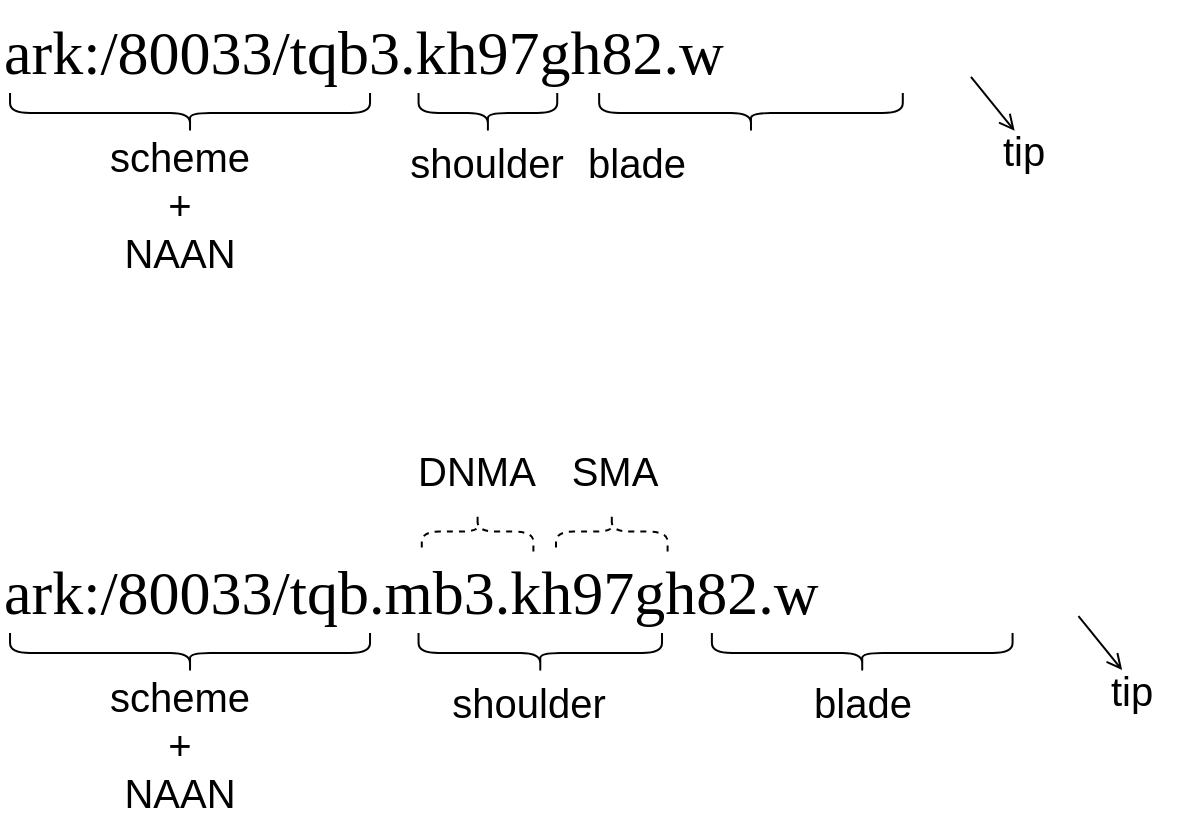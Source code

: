 <mxfile>
    <diagram id="7ky9GP2cZs7-YOb9bi1F" name="dark_identifiers">
        <mxGraphModel dx="1678" dy="663" grid="1" gridSize="10" guides="1" tooltips="1" connect="1" arrows="1" fold="1" page="1" pageScale="1" pageWidth="1169" pageHeight="827" math="0" shadow="0">
            <root>
                <mxCell id="DdAsW1ZmRwcO2jokzhvk-0"/>
                <mxCell id="DdAsW1ZmRwcO2jokzhvk-1" parent="DdAsW1ZmRwcO2jokzhvk-0"/>
                <mxCell id="hF1lUjwhMYNZi4ZQJJ75-0" value="" style="shape=curlyBracket;whiteSpace=wrap;html=1;rounded=1;fontFamily=Courier New;fontSize=26;rotation=90;dashed=1;" vertex="1" parent="DdAsW1ZmRwcO2jokzhvk-1">
                    <mxGeometry x="458.8" y="552.9" width="20" height="55.8" as="geometry"/>
                </mxCell>
                <mxCell id="hF1lUjwhMYNZi4ZQJJ75-21" value="ark:/80033/tqb.mb3.kh97gh82.w" style="text;whiteSpace=wrap;html=1;fontFamily=Lucida Console;fontSize=31;fontStyle=0" vertex="1" parent="DdAsW1ZmRwcO2jokzhvk-1">
                    <mxGeometry x="230" y="585.8" width="440" height="30" as="geometry"/>
                </mxCell>
                <mxCell id="hF1lUjwhMYNZi4ZQJJ75-22" value="" style="shape=curlyBracket;whiteSpace=wrap;html=1;rounded=1;fontFamily=Courier New;fontSize=26;rotation=-90;" vertex="1" parent="DdAsW1ZmRwcO2jokzhvk-1">
                    <mxGeometry x="315.02" y="551.52" width="20" height="180" as="geometry"/>
                </mxCell>
                <mxCell id="hF1lUjwhMYNZi4ZQJJ75-23" value="scheme&lt;br&gt;+&lt;br&gt;NAAN" style="text;html=1;strokeColor=none;fillColor=none;align=center;verticalAlign=middle;whiteSpace=wrap;rounded=0;fontFamily=Helvetica;fontSize=20;horizontal=1;" vertex="1" parent="DdAsW1ZmRwcO2jokzhvk-1">
                    <mxGeometry x="230" y="648.93" width="180" height="76.87" as="geometry"/>
                </mxCell>
                <mxCell id="hF1lUjwhMYNZi4ZQJJ75-24" value="shoulder" style="text;html=1;strokeColor=none;fillColor=none;align=center;verticalAlign=middle;whiteSpace=wrap;rounded=0;fontFamily=Helvetica;fontSize=20;" vertex="1" parent="DdAsW1ZmRwcO2jokzhvk-1">
                    <mxGeometry x="445" y="655.8" width="98.75" height="20" as="geometry"/>
                </mxCell>
                <mxCell id="hF1lUjwhMYNZi4ZQJJ75-25" value="" style="shape=curlyBracket;whiteSpace=wrap;html=1;rounded=1;fontFamily=Courier New;fontSize=26;rotation=-90;" vertex="1" parent="DdAsW1ZmRwcO2jokzhvk-1">
                    <mxGeometry x="490.14" y="580.66" width="20" height="121.73" as="geometry"/>
                </mxCell>
                <mxCell id="hF1lUjwhMYNZi4ZQJJ75-26" value="" style="shape=curlyBracket;whiteSpace=wrap;html=1;rounded=1;fontFamily=Courier New;fontSize=26;rotation=-90;" vertex="1" parent="DdAsW1ZmRwcO2jokzhvk-1">
                    <mxGeometry x="651.11" y="566.36" width="20" height="150.34" as="geometry"/>
                </mxCell>
                <mxCell id="hF1lUjwhMYNZi4ZQJJ75-27" value="blade" style="text;html=1;strokeColor=none;fillColor=none;align=center;verticalAlign=middle;whiteSpace=wrap;rounded=0;fontFamily=Helvetica;fontSize=20;" vertex="1" parent="DdAsW1ZmRwcO2jokzhvk-1">
                    <mxGeometry x="611.74" y="655.8" width="98.75" height="20" as="geometry"/>
                </mxCell>
                <mxCell id="hF1lUjwhMYNZi4ZQJJ75-28" value="" style="endArrow=open;html=1;fontFamily=Helvetica;fontSize=20;exitX=0.814;exitY=1.101;exitDx=0;exitDy=0;exitPerimeter=0;endFill=0;" edge="1" parent="DdAsW1ZmRwcO2jokzhvk-1">
                    <mxGeometry width="50" height="50" relative="1" as="geometry">
                        <mxPoint x="769.24" y="623.03" as="sourcePoint"/>
                        <mxPoint x="791.08" y="650.0" as="targetPoint"/>
                    </mxGeometry>
                </mxCell>
                <mxCell id="hF1lUjwhMYNZi4ZQJJ75-29" value="tip" style="text;html=1;strokeColor=none;fillColor=none;align=center;verticalAlign=middle;whiteSpace=wrap;rounded=0;fontFamily=Helvetica;fontSize=20;" vertex="1" parent="DdAsW1ZmRwcO2jokzhvk-1">
                    <mxGeometry x="769.24" y="650" width="53.76" height="20" as="geometry"/>
                </mxCell>
                <mxCell id="hF1lUjwhMYNZi4ZQJJ75-30" value="" style="shape=curlyBracket;whiteSpace=wrap;html=1;rounded=1;fontFamily=Courier New;fontSize=26;rotation=90;dashed=1;" vertex="1" parent="DdAsW1ZmRwcO2jokzhvk-1">
                    <mxGeometry x="525.9" y="552.9" width="20" height="55.8" as="geometry"/>
                </mxCell>
                <mxCell id="hF1lUjwhMYNZi4ZQJJ75-31" value="DNMA" style="text;html=1;strokeColor=none;fillColor=none;align=center;verticalAlign=middle;whiteSpace=wrap;rounded=0;fontFamily=Helvetica;fontSize=20;" vertex="1" parent="DdAsW1ZmRwcO2jokzhvk-1">
                    <mxGeometry x="434.12" y="540" width="69.37" height="20" as="geometry"/>
                </mxCell>
                <mxCell id="hF1lUjwhMYNZi4ZQJJ75-32" value="SMA" style="text;html=1;strokeColor=none;fillColor=none;align=center;verticalAlign=middle;whiteSpace=wrap;rounded=0;fontFamily=Helvetica;fontSize=20;" vertex="1" parent="DdAsW1ZmRwcO2jokzhvk-1">
                    <mxGeometry x="503.49" y="540" width="69.37" height="20" as="geometry"/>
                </mxCell>
                <mxCell id="hF1lUjwhMYNZi4ZQJJ75-35" value="ark:/80033/tqb3.kh97gh82.w" style="text;whiteSpace=wrap;html=1;fontFamily=Lucida Console;fontSize=31;fontStyle=0" vertex="1" parent="DdAsW1ZmRwcO2jokzhvk-1">
                    <mxGeometry x="230" y="315.8" width="540" height="30" as="geometry"/>
                </mxCell>
                <mxCell id="hF1lUjwhMYNZi4ZQJJ75-36" value="" style="shape=curlyBracket;whiteSpace=wrap;html=1;rounded=1;fontFamily=Courier New;fontSize=26;rotation=-90;" vertex="1" parent="DdAsW1ZmRwcO2jokzhvk-1">
                    <mxGeometry x="315.02" y="281.52" width="20" height="180" as="geometry"/>
                </mxCell>
                <mxCell id="hF1lUjwhMYNZi4ZQJJ75-37" value="scheme&lt;br&gt;+&lt;br&gt;NAAN" style="text;html=1;strokeColor=none;fillColor=none;align=center;verticalAlign=middle;whiteSpace=wrap;rounded=0;fontFamily=Helvetica;fontSize=20;horizontal=1;" vertex="1" parent="DdAsW1ZmRwcO2jokzhvk-1">
                    <mxGeometry x="230" y="378.93" width="180" height="76.87" as="geometry"/>
                </mxCell>
                <mxCell id="hF1lUjwhMYNZi4ZQJJ75-38" value="shoulder" style="text;html=1;strokeColor=none;fillColor=none;align=center;verticalAlign=middle;whiteSpace=wrap;rounded=0;fontFamily=Helvetica;fontSize=20;" vertex="1" parent="DdAsW1ZmRwcO2jokzhvk-1">
                    <mxGeometry x="424" y="385.8" width="98.75" height="20" as="geometry"/>
                </mxCell>
                <mxCell id="hF1lUjwhMYNZi4ZQJJ75-39" value="" style="shape=curlyBracket;whiteSpace=wrap;html=1;rounded=1;fontFamily=Courier New;fontSize=26;rotation=-90;" vertex="1" parent="DdAsW1ZmRwcO2jokzhvk-1">
                    <mxGeometry x="463.95" y="336.85" width="20" height="69.34" as="geometry"/>
                </mxCell>
                <mxCell id="hF1lUjwhMYNZi4ZQJJ75-40" value="" style="shape=curlyBracket;whiteSpace=wrap;html=1;rounded=1;fontFamily=Courier New;fontSize=26;rotation=-90;" vertex="1" parent="DdAsW1ZmRwcO2jokzhvk-1">
                    <mxGeometry x="595.49" y="295.62" width="20" height="151.82" as="geometry"/>
                </mxCell>
                <mxCell id="hF1lUjwhMYNZi4ZQJJ75-41" value="blade" style="text;html=1;strokeColor=none;fillColor=none;align=center;verticalAlign=middle;whiteSpace=wrap;rounded=0;fontFamily=Helvetica;fontSize=20;" vertex="1" parent="DdAsW1ZmRwcO2jokzhvk-1">
                    <mxGeometry x="498.6" y="386.19" width="98.75" height="20" as="geometry"/>
                </mxCell>
                <mxCell id="hF1lUjwhMYNZi4ZQJJ75-42" value="" style="endArrow=open;html=1;fontFamily=Helvetica;fontSize=20;exitX=0.814;exitY=1.101;exitDx=0;exitDy=0;exitPerimeter=0;endFill=0;" edge="1" parent="DdAsW1ZmRwcO2jokzhvk-1">
                    <mxGeometry width="50" height="50" relative="1" as="geometry">
                        <mxPoint x="715.48" y="353.42" as="sourcePoint"/>
                        <mxPoint x="737.32" y="380.39" as="targetPoint"/>
                    </mxGeometry>
                </mxCell>
                <mxCell id="hF1lUjwhMYNZi4ZQJJ75-43" value="tip" style="text;html=1;strokeColor=none;fillColor=none;align=center;verticalAlign=middle;whiteSpace=wrap;rounded=0;fontFamily=Helvetica;fontSize=20;" vertex="1" parent="DdAsW1ZmRwcO2jokzhvk-1">
                    <mxGeometry x="715.48" y="380.39" width="53.76" height="20" as="geometry"/>
                </mxCell>
            </root>
        </mxGraphModel>
    </diagram>
    <diagram id="razJiJIj2G0eJSHXNNB9" name="DSPACE">
        <mxGraphModel dx="990" dy="811" grid="1" gridSize="10" guides="1" tooltips="1" connect="1" arrows="1" fold="1" page="1" pageScale="1" pageWidth="1169" pageHeight="827" math="0" shadow="0">
            <root>
                <mxCell id="WtoclSXjWPUA6Rg8GJb0-0"/>
                <mxCell id="WtoclSXjWPUA6Rg8GJb0-1" parent="WtoclSXjWPUA6Rg8GJb0-0"/>
                <mxCell id="Zb8dzWDI_h5oKIaYVIgX-0" value="DARK" style="rounded=0;whiteSpace=wrap;html=1;" parent="WtoclSXjWPUA6Rg8GJb0-1" vertex="1">
                    <mxGeometry x="466" y="130" width="120" height="60" as="geometry"/>
                </mxCell>
                <mxCell id="Zb8dzWDI_h5oKIaYVIgX-1" value="" style="endArrow=none;html=1;entryX=0.5;entryY=1;entryDx=0;entryDy=0;startArrow=none;" parent="WtoclSXjWPUA6Rg8GJb0-1" source="Zb8dzWDI_h5oKIaYVIgX-6" target="Zb8dzWDI_h5oKIaYVIgX-0" edge="1">
                    <mxGeometry width="50" height="50" relative="1" as="geometry">
                        <mxPoint x="526" y="560" as="sourcePoint"/>
                        <mxPoint x="686" y="460" as="targetPoint"/>
                    </mxGeometry>
                </mxCell>
                <mxCell id="Zb8dzWDI_h5oKIaYVIgX-2" value="" style="ellipse;whiteSpace=wrap;html=1;aspect=fixed;" parent="WtoclSXjWPUA6Rg8GJb0-1" vertex="1">
                    <mxGeometry x="11" y="200" width="80" height="80" as="geometry"/>
                </mxCell>
                <mxCell id="Zb8dzWDI_h5oKIaYVIgX-3" value="final.html" style="rounded=0;whiteSpace=wrap;html=1;" parent="WtoclSXjWPUA6Rg8GJb0-1" vertex="1">
                    <mxGeometry x="206" y="130" width="120" height="60" as="geometry"/>
                </mxCell>
                <mxCell id="Zb8dzWDI_h5oKIaYVIgX-4" value="" style="endArrow=none;html=1;entryX=0.5;entryY=1;entryDx=0;entryDy=0;startArrow=none;exitX=0.5;exitY=0;exitDx=0;exitDy=0;" parent="WtoclSXjWPUA6Rg8GJb0-1" source="Zb8dzWDI_h5oKIaYVIgX-17" target="Zb8dzWDI_h5oKIaYVIgX-3" edge="1">
                    <mxGeometry width="50" height="50" relative="1" as="geometry">
                        <mxPoint x="266" y="320" as="sourcePoint"/>
                        <mxPoint x="426" y="460" as="targetPoint"/>
                    </mxGeometry>
                </mxCell>
                <mxCell id="Zb8dzWDI_h5oKIaYVIgX-5" value="&amp;nbsp;1. assing_uuid(owner)" style="endArrow=classic;html=1;exitX=1;exitY=0.5;exitDx=0;exitDy=0;entryX=0;entryY=0;entryDx=0;entryDy=0;" parent="WtoclSXjWPUA6Rg8GJb0-1" source="Zb8dzWDI_h5oKIaYVIgX-2" target="Zb8dzWDI_h5oKIaYVIgX-6" edge="1">
                    <mxGeometry width="50" height="50" relative="1" as="geometry">
                        <mxPoint x="36" y="240" as="sourcePoint"/>
                        <mxPoint x="266" y="240" as="targetPoint"/>
                    </mxGeometry>
                </mxCell>
                <mxCell id="Zb8dzWDI_h5oKIaYVIgX-6" value="" style="rounded=0;whiteSpace=wrap;html=1;" parent="WtoclSXjWPUA6Rg8GJb0-1" vertex="1">
                    <mxGeometry x="516" y="240" width="20" height="80" as="geometry"/>
                </mxCell>
                <mxCell id="Zb8dzWDI_h5oKIaYVIgX-7" value="" style="endArrow=none;html=1;entryX=0.5;entryY=1;entryDx=0;entryDy=0;startArrow=none;" parent="WtoclSXjWPUA6Rg8GJb0-1" source="Zb8dzWDI_h5oKIaYVIgX-28" target="Zb8dzWDI_h5oKIaYVIgX-6" edge="1">
                    <mxGeometry width="50" height="50" relative="1" as="geometry">
                        <mxPoint x="526" y="574" as="sourcePoint"/>
                        <mxPoint x="526" y="190" as="targetPoint"/>
                    </mxGeometry>
                </mxCell>
                <mxCell id="Zb8dzWDI_h5oKIaYVIgX-8" value="" style="curved=1;endArrow=classic;html=1;exitX=1;exitY=0;exitDx=0;exitDy=0;entryX=1;entryY=1;entryDx=0;entryDy=0;" parent="WtoclSXjWPUA6Rg8GJb0-1" source="Zb8dzWDI_h5oKIaYVIgX-6" target="Zb8dzWDI_h5oKIaYVIgX-6" edge="1">
                    <mxGeometry width="50" height="50" relative="1" as="geometry">
                        <mxPoint x="576" y="330" as="sourcePoint"/>
                        <mxPoint x="666" y="310" as="targetPoint"/>
                        <Array as="points">
                            <mxPoint x="580" y="270"/>
                            <mxPoint x="586" y="310"/>
                        </Array>
                    </mxGeometry>
                </mxCell>
                <mxCell id="Zb8dzWDI_h5oKIaYVIgX-10" value="3. uuid" style="endArrow=classic;html=1;" parent="WtoclSXjWPUA6Rg8GJb0-1" edge="1">
                    <mxGeometry width="50" height="50" relative="1" as="geometry">
                        <mxPoint x="516" y="320" as="sourcePoint"/>
                        <mxPoint x="270" y="320" as="targetPoint"/>
                    </mxGeometry>
                </mxCell>
                <mxCell id="Zb8dzWDI_h5oKIaYVIgX-13" value="" style="endArrow=none;html=1;entryX=0.5;entryY=1;entryDx=0;entryDy=0;" parent="WtoclSXjWPUA6Rg8GJb0-1" edge="1">
                    <mxGeometry width="50" height="50" relative="1" as="geometry">
                        <mxPoint x="266" y="574" as="sourcePoint"/>
                        <mxPoint x="266" y="370" as="targetPoint"/>
                    </mxGeometry>
                </mxCell>
                <mxCell id="Zb8dzWDI_h5oKIaYVIgX-14" value="2. genUUID()" style="text;html=1;strokeColor=none;fillColor=none;align=center;verticalAlign=middle;whiteSpace=wrap;rounded=0;" parent="WtoclSXjWPUA6Rg8GJb0-1" vertex="1">
                    <mxGeometry x="576" y="280" width="90" height="30" as="geometry"/>
                </mxCell>
                <mxCell id="Zb8dzWDI_h5oKIaYVIgX-16" value="" style="curved=1;endArrow=classic;html=1;exitX=0;exitY=0;exitDx=0;exitDy=0;entryX=0;entryY=1;entryDx=0;entryDy=0;" parent="WtoclSXjWPUA6Rg8GJb0-1" source="Zb8dzWDI_h5oKIaYVIgX-17" target="Zb8dzWDI_h5oKIaYVIgX-17" edge="1">
                    <mxGeometry width="50" height="50" relative="1" as="geometry">
                        <mxPoint x="316" y="492" as="sourcePoint"/>
                        <mxPoint x="406" y="472" as="targetPoint"/>
                        <Array as="points">
                            <mxPoint x="216" y="390"/>
                        </Array>
                    </mxGeometry>
                </mxCell>
                <mxCell id="Zb8dzWDI_h5oKIaYVIgX-17" value="" style="rounded=0;whiteSpace=wrap;html=1;" parent="WtoclSXjWPUA6Rg8GJb0-1" vertex="1">
                    <mxGeometry x="256" y="370" width="20" height="50" as="geometry"/>
                </mxCell>
                <mxCell id="Zb8dzWDI_h5oKIaYVIgX-18" value="4. deposit" style="text;html=1;strokeColor=none;fillColor=none;align=center;verticalAlign=middle;whiteSpace=wrap;rounded=0;" parent="WtoclSXjWPUA6Rg8GJb0-1" vertex="1">
                    <mxGeometry x="116" y="380" width="120" height="30" as="geometry"/>
                </mxCell>
                <mxCell id="Zb8dzWDI_h5oKIaYVIgX-19" value="DSPACE" style="rounded=0;whiteSpace=wrap;html=1;" parent="WtoclSXjWPUA6Rg8GJb0-1" vertex="1">
                    <mxGeometry x="680" y="130" width="120" height="60" as="geometry"/>
                </mxCell>
                <mxCell id="Zb8dzWDI_h5oKIaYVIgX-20" value="" style="endArrow=none;html=1;entryX=0.5;entryY=1;entryDx=0;entryDy=0;startArrow=none;" parent="WtoclSXjWPUA6Rg8GJb0-1" target="Zb8dzWDI_h5oKIaYVIgX-19" edge="1">
                    <mxGeometry width="50" height="50" relative="1" as="geometry">
                        <mxPoint x="740" y="574" as="sourcePoint"/>
                        <mxPoint x="900" y="460" as="targetPoint"/>
                    </mxGeometry>
                </mxCell>
                <mxCell id="Zb8dzWDI_h5oKIaYVIgX-22" value="" style="rounded=0;whiteSpace=wrap;html=1;" parent="WtoclSXjWPUA6Rg8GJb0-1" vertex="1">
                    <mxGeometry x="730" y="414" width="20" height="50" as="geometry"/>
                </mxCell>
                <mxCell id="Zb8dzWDI_h5oKIaYVIgX-24" value="" style="endArrow=classic;html=1;" parent="WtoclSXjWPUA6Rg8GJb0-1" edge="1">
                    <mxGeometry width="50" height="50" relative="1" as="geometry">
                        <mxPoint x="276" y="420" as="sourcePoint"/>
                        <mxPoint x="730" y="420" as="targetPoint"/>
                    </mxGeometry>
                </mxCell>
                <mxCell id="Zb8dzWDI_h5oKIaYVIgX-31" value="&amp;nbsp;5.b. save_dspace&amp;nbsp;" style="edgeLabel;html=1;align=center;verticalAlign=middle;resizable=0;points=[];" parent="Zb8dzWDI_h5oKIaYVIgX-24" vertex="1" connectable="0">
                    <mxGeometry x="-0.308" y="2" relative="1" as="geometry">
                        <mxPoint as="offset"/>
                    </mxGeometry>
                </mxCell>
                <mxCell id="Zb8dzWDI_h5oKIaYVIgX-25" value="&lt;h1&gt;DSPACE SUBMISSION&lt;/h1&gt;&lt;p&gt;DARK UUID&lt;/p&gt;" style="text;html=1;strokeColor=none;fillColor=none;spacing=5;spacingTop=-20;whiteSpace=wrap;overflow=hidden;rounded=0;" parent="WtoclSXjWPUA6Rg8GJb0-1" vertex="1">
                    <mxGeometry x="11" y="10" width="319" height="120" as="geometry"/>
                </mxCell>
                <mxCell id="Zb8dzWDI_h5oKIaYVIgX-27" value="" style="endArrow=classic;html=1;dashed=1;entryX=0;entryY=0;entryDx=0;entryDy=0;" parent="WtoclSXjWPUA6Rg8GJb0-1" target="Zb8dzWDI_h5oKIaYVIgX-28" edge="1">
                    <mxGeometry width="50" height="50" relative="1" as="geometry">
                        <mxPoint x="270" y="370" as="sourcePoint"/>
                        <mxPoint x="520" y="370" as="targetPoint"/>
                    </mxGeometry>
                </mxCell>
                <mxCell id="Zb8dzWDI_h5oKIaYVIgX-30" value="5.a. save_ark&amp;nbsp;" style="edgeLabel;html=1;align=center;verticalAlign=middle;resizable=0;points=[];" parent="Zb8dzWDI_h5oKIaYVIgX-27" vertex="1" connectable="0">
                    <mxGeometry x="0.192" relative="1" as="geometry">
                        <mxPoint as="offset"/>
                    </mxGeometry>
                </mxCell>
                <mxCell id="Zb8dzWDI_h5oKIaYVIgX-28" value="" style="rounded=0;whiteSpace=wrap;html=1;" parent="WtoclSXjWPUA6Rg8GJb0-1" vertex="1">
                    <mxGeometry x="516" y="370" width="20" height="50" as="geometry"/>
                </mxCell>
                <mxCell id="Zb8dzWDI_h5oKIaYVIgX-29" value="" style="endArrow=none;html=1;entryX=0.5;entryY=1;entryDx=0;entryDy=0;" parent="WtoclSXjWPUA6Rg8GJb0-1" target="Zb8dzWDI_h5oKIaYVIgX-28" edge="1">
                    <mxGeometry width="50" height="50" relative="1" as="geometry">
                        <mxPoint x="526" y="574" as="sourcePoint"/>
                        <mxPoint x="526" y="320" as="targetPoint"/>
                    </mxGeometry>
                </mxCell>
            </root>
        </mxGraphModel>
    </diagram>
    <diagram id="KN--EBVALND0iNAlHx72" name="ConfigureWallet">
        <mxGraphModel dx="1952" dy="436" grid="1" gridSize="10" guides="1" tooltips="1" connect="1" arrows="1" fold="1" page="1" pageScale="1" pageWidth="827" pageHeight="1169" math="0" shadow="0">
            <root>
                <mxCell id="0"/>
                <mxCell id="1" parent="0"/>
                <mxCell id="4" value="" style="html=1;verticalLabelPosition=bottom;align=center;labelBackgroundColor=#ffffff;verticalAlign=top;strokeWidth=2;strokeColor=#0080F0;shadow=0;dashed=0;shape=mxgraph.ios7.icons.wallet;" parent="1" vertex="1">
                    <mxGeometry x="430" y="175" width="70" height="50" as="geometry"/>
                </mxCell>
                <mxCell id="6" value="" style="rounded=1;whiteSpace=wrap;html=1;strokeWidth=2;fillWeight=4;hachureGap=8;hachureAngle=45;fillColor=#1ba1e2;sketch=1;labelBackgroundColor=none;labelBorderColor=none;fontColor=none;" parent="1" vertex="1">
                    <mxGeometry x="220" y="10" width="10" height="490" as="geometry"/>
                </mxCell>
                <mxCell id="7" value="&lt;h1 style=&quot;font-size: 48px&quot;&gt;&lt;font style=&quot;font-size: 48px&quot;&gt;On chain&lt;/font&gt;&lt;/h1&gt;&lt;p style=&quot;font-size: 31px&quot;&gt;&lt;font style=&quot;font-size: 31px&quot;&gt;D&lt;span style=&quot;color: rgb(212 , 212 , 212) ; font-family: &amp;#34;consolas&amp;#34; , &amp;#34;courier new&amp;#34; , monospace&quot;&gt;π o&lt;/span&gt;n chain operation&lt;/font&gt;&lt;/p&gt;" style="text;html=1;strokeColor=none;fillColor=none;spacing=5;spacingTop=-20;whiteSpace=wrap;overflow=hidden;rounded=0;labelBackgroundColor=none;labelBorderColor=none;fontColor=default;" parent="1" vertex="1">
                    <mxGeometry x="410" y="10" width="360" height="150" as="geometry"/>
                </mxCell>
                <mxCell id="8" value="" style="shape=actor;whiteSpace=wrap;html=1;" parent="1" vertex="1">
                    <mxGeometry x="20" y="140" width="90" height="105" as="geometry"/>
                </mxCell>
                <mxCell id="9" value="" style="shape=flexArrow;endArrow=classic;html=1;" parent="1" edge="1">
                    <mxGeometry width="50" height="50" relative="1" as="geometry">
                        <mxPoint x="140" y="220" as="sourcePoint"/>
                        <mxPoint x="410" y="220" as="targetPoint"/>
                    </mxGeometry>
                </mxCell>
                <mxCell id="11" value="Faucet" style="shape=note;whiteSpace=wrap;html=1;backgroundOutline=1;darkOpacity=0.05;" parent="1" vertex="1">
                    <mxGeometry x="650" y="320" width="80" height="100" as="geometry"/>
                </mxCell>
                <mxCell id="12" value="" style="shape=flexArrow;endArrow=classic;html=1;" parent="1" edge="1">
                    <mxGeometry width="50" height="50" relative="1" as="geometry">
                        <mxPoint x="140" y="240" as="sourcePoint"/>
                        <mxPoint x="640" y="390" as="targetPoint"/>
                    </mxGeometry>
                </mxCell>
                <mxCell id="13" value="" style="shape=flexArrow;endArrow=classic;html=1;" parent="1" edge="1">
                    <mxGeometry width="50" height="50" relative="1" as="geometry">
                        <mxPoint x="670" y="310" as="sourcePoint"/>
                        <mxPoint x="520" y="200" as="targetPoint"/>
                    </mxGeometry>
                </mxCell>
            </root>
        </mxGraphModel>
    </diagram>
    <diagram id="gLlzhwpKS_rYLemwFyAw" name="Dπ-PID">
        <mxGraphModel dx="2818" dy="994" grid="1" gridSize="10" guides="1" tooltips="1" connect="1" arrows="1" fold="1" page="1" pageScale="1" pageWidth="827" pageHeight="1169" math="0" shadow="0">
            <root>
                <mxCell id="2KQlX-9r6_HC6_K8a7sN-0"/>
                <mxCell id="2KQlX-9r6_HC6_K8a7sN-1" parent="2KQlX-9r6_HC6_K8a7sN-0"/>
                <mxCell id="2KQlX-9r6_HC6_K8a7sN-2" value="UUID Provider" style="rounded=0;whiteSpace=wrap;html=1;" parent="2KQlX-9r6_HC6_K8a7sN-1" vertex="1">
                    <mxGeometry x="466" y="76" width="120" height="60" as="geometry"/>
                </mxCell>
                <mxCell id="2KQlX-9r6_HC6_K8a7sN-3" value="" style="endArrow=none;html=1;entryX=0.5;entryY=1;entryDx=0;entryDy=0;startArrow=none;" parent="2KQlX-9r6_HC6_K8a7sN-1" source="2KQlX-9r6_HC6_K8a7sN-10" target="2KQlX-9r6_HC6_K8a7sN-2" edge="1">
                    <mxGeometry width="50" height="50" relative="1" as="geometry">
                        <mxPoint x="526" y="506" as="sourcePoint"/>
                        <mxPoint x="686" y="406" as="targetPoint"/>
                    </mxGeometry>
                </mxCell>
                <mxCell id="2KQlX-9r6_HC6_K8a7sN-5" value="" style="ellipse;whiteSpace=wrap;html=1;aspect=fixed;" parent="2KQlX-9r6_HC6_K8a7sN-1" vertex="1">
                    <mxGeometry x="11" y="146" width="80" height="80" as="geometry"/>
                </mxCell>
                <mxCell id="2KQlX-9r6_HC6_K8a7sN-6" value="PID_Service" style="rounded=0;whiteSpace=wrap;html=1;" parent="2KQlX-9r6_HC6_K8a7sN-1" vertex="1">
                    <mxGeometry x="206" y="76" width="120" height="60" as="geometry"/>
                </mxCell>
                <mxCell id="2KQlX-9r6_HC6_K8a7sN-7" value="" style="endArrow=none;html=1;entryX=0.5;entryY=1;entryDx=0;entryDy=0;startArrow=none;" parent="2KQlX-9r6_HC6_K8a7sN-1" source="2KQlX-9r6_HC6_K8a7sN-22" target="2KQlX-9r6_HC6_K8a7sN-6" edge="1">
                    <mxGeometry width="50" height="50" relative="1" as="geometry">
                        <mxPoint x="266" y="506" as="sourcePoint"/>
                        <mxPoint x="426" y="406" as="targetPoint"/>
                    </mxGeometry>
                </mxCell>
                <mxCell id="2KQlX-9r6_HC6_K8a7sN-8" value="&amp;nbsp;1. assing_uuid(owner)" style="endArrow=classic;html=1;exitX=1;exitY=0.5;exitDx=0;exitDy=0;" parent="2KQlX-9r6_HC6_K8a7sN-1" source="2KQlX-9r6_HC6_K8a7sN-5" edge="1">
                    <mxGeometry width="50" height="50" relative="1" as="geometry">
                        <mxPoint x="36" y="186" as="sourcePoint"/>
                        <mxPoint x="266" y="186" as="targetPoint"/>
                    </mxGeometry>
                </mxCell>
                <mxCell id="2KQlX-9r6_HC6_K8a7sN-10" value="" style="rounded=0;whiteSpace=wrap;html=1;" parent="2KQlX-9r6_HC6_K8a7sN-1" vertex="1">
                    <mxGeometry x="516" y="204" width="20" height="62" as="geometry"/>
                </mxCell>
                <mxCell id="2KQlX-9r6_HC6_K8a7sN-13" value="" style="endArrow=none;html=1;entryX=0.5;entryY=1;entryDx=0;entryDy=0;" parent="2KQlX-9r6_HC6_K8a7sN-1" target="2KQlX-9r6_HC6_K8a7sN-10" edge="1">
                    <mxGeometry width="50" height="50" relative="1" as="geometry">
                        <mxPoint x="526" y="520" as="sourcePoint"/>
                        <mxPoint x="526" y="136" as="targetPoint"/>
                    </mxGeometry>
                </mxCell>
                <mxCell id="2KQlX-9r6_HC6_K8a7sN-15" value="" style="curved=1;endArrow=classic;html=1;exitX=1;exitY=0;exitDx=0;exitDy=0;entryX=1;entryY=1;entryDx=0;entryDy=0;" parent="2KQlX-9r6_HC6_K8a7sN-1" source="2KQlX-9r6_HC6_K8a7sN-10" target="2KQlX-9r6_HC6_K8a7sN-10" edge="1">
                    <mxGeometry width="50" height="50" relative="1" as="geometry">
                        <mxPoint x="576" y="276" as="sourcePoint"/>
                        <mxPoint x="666" y="256" as="targetPoint"/>
                        <Array as="points">
                            <mxPoint x="566" y="216"/>
                            <mxPoint x="586" y="256"/>
                        </Array>
                    </mxGeometry>
                </mxCell>
                <mxCell id="2KQlX-9r6_HC6_K8a7sN-20" value="&amp;nbsp; 2. getNewUUID()&amp;nbsp;&amp;nbsp;" style="endArrow=classic;html=1;" parent="2KQlX-9r6_HC6_K8a7sN-1" edge="1">
                    <mxGeometry width="50" height="50" relative="1" as="geometry">
                        <mxPoint x="266" y="204" as="sourcePoint"/>
                        <mxPoint x="516" y="204" as="targetPoint"/>
                    </mxGeometry>
                </mxCell>
                <mxCell id="2KQlX-9r6_HC6_K8a7sN-21" value="&amp;nbsp; 4. uuid&amp;nbsp;&amp;nbsp;" style="endArrow=classic;html=1;entryX=1;entryY=0;entryDx=0;entryDy=0;" parent="2KQlX-9r6_HC6_K8a7sN-1" target="2KQlX-9r6_HC6_K8a7sN-22" edge="1">
                    <mxGeometry width="50" height="50" relative="1" as="geometry">
                        <mxPoint x="516" y="266" as="sourcePoint"/>
                        <mxPoint x="286" y="266" as="targetPoint"/>
                    </mxGeometry>
                </mxCell>
                <mxCell id="2KQlX-9r6_HC6_K8a7sN-23" value="" style="curved=1;endArrow=classic;html=1;exitX=0;exitY=0;exitDx=0;exitDy=0;entryX=0;entryY=1;entryDx=0;entryDy=0;" parent="2KQlX-9r6_HC6_K8a7sN-1" source="2KQlX-9r6_HC6_K8a7sN-22" target="2KQlX-9r6_HC6_K8a7sN-22" edge="1">
                    <mxGeometry width="50" height="50" relative="1" as="geometry">
                        <mxPoint x="316" y="388" as="sourcePoint"/>
                        <mxPoint x="406" y="368" as="targetPoint"/>
                        <Array as="points">
                            <mxPoint x="216" y="286"/>
                        </Array>
                    </mxGeometry>
                </mxCell>
                <mxCell id="2KQlX-9r6_HC6_K8a7sN-22" value="" style="rounded=0;whiteSpace=wrap;html=1;" parent="2KQlX-9r6_HC6_K8a7sN-1" vertex="1">
                    <mxGeometry x="256" y="266" width="20" height="50" as="geometry"/>
                </mxCell>
                <mxCell id="2KQlX-9r6_HC6_K8a7sN-24" value="" style="endArrow=none;html=1;entryX=0.5;entryY=1;entryDx=0;entryDy=0;" parent="2KQlX-9r6_HC6_K8a7sN-1" target="2KQlX-9r6_HC6_K8a7sN-22" edge="1">
                    <mxGeometry width="50" height="50" relative="1" as="geometry">
                        <mxPoint x="266" y="520" as="sourcePoint"/>
                        <mxPoint x="266" y="136" as="targetPoint"/>
                    </mxGeometry>
                </mxCell>
                <mxCell id="2KQlX-9r6_HC6_K8a7sN-25" value="3. genUUID()" style="text;html=1;strokeColor=none;fillColor=none;align=center;verticalAlign=middle;whiteSpace=wrap;rounded=0;" parent="2KQlX-9r6_HC6_K8a7sN-1" vertex="1">
                    <mxGeometry x="576" y="226" width="90" height="30" as="geometry"/>
                </mxCell>
                <mxCell id="2KQlX-9r6_HC6_K8a7sN-28" value="5. check(uuid)" style="text;html=1;strokeColor=none;fillColor=none;align=left;verticalAlign=middle;whiteSpace=wrap;rounded=0;" parent="2KQlX-9r6_HC6_K8a7sN-1" vertex="1">
                    <mxGeometry x="126" y="276" width="120" height="30" as="geometry"/>
                </mxCell>
                <mxCell id="2KQlX-9r6_HC6_K8a7sN-32" value="" style="curved=1;endArrow=classic;html=1;exitX=0;exitY=0;exitDx=0;exitDy=0;entryX=0;entryY=1;entryDx=0;entryDy=0;" parent="2KQlX-9r6_HC6_K8a7sN-1" source="2KQlX-9r6_HC6_K8a7sN-33" target="2KQlX-9r6_HC6_K8a7sN-33" edge="1">
                    <mxGeometry width="50" height="50" relative="1" as="geometry">
                        <mxPoint x="316" y="438" as="sourcePoint"/>
                        <mxPoint x="406" y="418" as="targetPoint"/>
                        <Array as="points">
                            <mxPoint x="216" y="336"/>
                        </Array>
                    </mxGeometry>
                </mxCell>
                <mxCell id="2KQlX-9r6_HC6_K8a7sN-33" value="" style="rounded=0;whiteSpace=wrap;html=1;" parent="2KQlX-9r6_HC6_K8a7sN-1" vertex="1">
                    <mxGeometry x="256" y="316" width="20" height="50" as="geometry"/>
                </mxCell>
                <mxCell id="2KQlX-9r6_HC6_K8a7sN-34" value="6. save(uuid,owner)" style="text;html=1;strokeColor=none;fillColor=none;align=center;verticalAlign=middle;whiteSpace=wrap;rounded=0;" parent="2KQlX-9r6_HC6_K8a7sN-1" vertex="1">
                    <mxGeometry x="116" y="326" width="120" height="30" as="geometry"/>
                </mxCell>
                <mxCell id="2KQlX-9r6_HC6_K8a7sN-35" value="BLOCKCHAIN&lt;br&gt;LEDGER" style="rounded=0;whiteSpace=wrap;html=1;" parent="2KQlX-9r6_HC6_K8a7sN-1" vertex="1">
                    <mxGeometry x="680" y="76" width="120" height="60" as="geometry"/>
                </mxCell>
                <mxCell id="2KQlX-9r6_HC6_K8a7sN-36" value="" style="endArrow=none;html=1;entryX=0.5;entryY=1;entryDx=0;entryDy=0;startArrow=none;" parent="2KQlX-9r6_HC6_K8a7sN-1" target="2KQlX-9r6_HC6_K8a7sN-35" edge="1">
                    <mxGeometry width="50" height="50" relative="1" as="geometry">
                        <mxPoint x="740" y="520" as="sourcePoint"/>
                        <mxPoint x="900" y="406" as="targetPoint"/>
                    </mxGeometry>
                </mxCell>
                <mxCell id="2KQlX-9r6_HC6_K8a7sN-37" value="" style="curved=1;endArrow=classic;html=1;exitX=1;exitY=0;exitDx=0;exitDy=0;entryX=1;entryY=1;entryDx=0;entryDy=0;" parent="2KQlX-9r6_HC6_K8a7sN-1" source="2KQlX-9r6_HC6_K8a7sN-38" target="2KQlX-9r6_HC6_K8a7sN-38" edge="1">
                    <mxGeometry width="50" height="50" relative="1" as="geometry">
                        <mxPoint x="794" y="468" as="sourcePoint"/>
                        <mxPoint x="884" y="448" as="targetPoint"/>
                        <Array as="points">
                            <mxPoint x="784" y="371"/>
                        </Array>
                    </mxGeometry>
                </mxCell>
                <mxCell id="2KQlX-9r6_HC6_K8a7sN-38" value="" style="rounded=0;whiteSpace=wrap;html=1;" parent="2KQlX-9r6_HC6_K8a7sN-1" vertex="1">
                    <mxGeometry x="730" y="360" width="20" height="50" as="geometry"/>
                </mxCell>
                <mxCell id="2KQlX-9r6_HC6_K8a7sN-40" value="a. write(data)&lt;br&gt;b. log(data, owner,time)" style="text;html=1;strokeColor=none;fillColor=none;align=left;verticalAlign=middle;whiteSpace=wrap;rounded=0;" parent="2KQlX-9r6_HC6_K8a7sN-1" vertex="1">
                    <mxGeometry x="773" y="367" width="140" height="30" as="geometry"/>
                </mxCell>
                <mxCell id="2KQlX-9r6_HC6_K8a7sN-41" value="" style="endArrow=classic;html=1;dashed=1;" parent="2KQlX-9r6_HC6_K8a7sN-1" edge="1">
                    <mxGeometry width="50" height="50" relative="1" as="geometry">
                        <mxPoint x="276.0" y="366" as="sourcePoint"/>
                        <mxPoint x="730" y="366" as="targetPoint"/>
                    </mxGeometry>
                </mxCell>
                <mxCell id="2KQlX-9r6_HC6_K8a7sN-44" value="" style="ellipse;whiteSpace=wrap;html=1;aspect=fixed;" parent="2KQlX-9r6_HC6_K8a7sN-1" vertex="1">
                    <mxGeometry x="11" y="720" width="80" height="80" as="geometry"/>
                </mxCell>
                <mxCell id="2KQlX-9r6_HC6_K8a7sN-45" value="PID_Service" style="rounded=0;whiteSpace=wrap;html=1;" parent="2KQlX-9r6_HC6_K8a7sN-1" vertex="1">
                    <mxGeometry x="206" y="650" width="120" height="60" as="geometry"/>
                </mxCell>
                <mxCell id="2KQlX-9r6_HC6_K8a7sN-46" value="" style="endArrow=none;html=1;entryX=0.5;entryY=1;entryDx=0;entryDy=0;startArrow=none;" parent="2KQlX-9r6_HC6_K8a7sN-1" target="2KQlX-9r6_HC6_K8a7sN-45" edge="1">
                    <mxGeometry width="50" height="50" relative="1" as="geometry">
                        <mxPoint x="266" y="1150" as="sourcePoint"/>
                        <mxPoint x="426" y="980" as="targetPoint"/>
                    </mxGeometry>
                </mxCell>
                <mxCell id="2KQlX-9r6_HC6_K8a7sN-47" value="&amp;nbsp;1. update_uuid(uuid,data)" style="endArrow=classic;html=1;exitX=1;exitY=0.5;exitDx=0;exitDy=0;" parent="2KQlX-9r6_HC6_K8a7sN-1" source="2KQlX-9r6_HC6_K8a7sN-44" edge="1">
                    <mxGeometry width="50" height="50" relative="1" as="geometry">
                        <mxPoint x="36" y="760" as="sourcePoint"/>
                        <mxPoint x="266" y="760" as="targetPoint"/>
                    </mxGeometry>
                </mxCell>
                <mxCell id="2KQlX-9r6_HC6_K8a7sN-59" value="" style="curved=1;endArrow=classic;html=1;exitX=0;exitY=0;exitDx=0;exitDy=0;entryX=0;entryY=1;entryDx=0;entryDy=0;" parent="2KQlX-9r6_HC6_K8a7sN-1" source="2KQlX-9r6_HC6_K8a7sN-60" target="2KQlX-9r6_HC6_K8a7sN-60" edge="1">
                    <mxGeometry width="50" height="50" relative="1" as="geometry">
                        <mxPoint x="316" y="1032" as="sourcePoint"/>
                        <mxPoint x="406" y="1012" as="targetPoint"/>
                        <Array as="points">
                            <mxPoint x="216" y="930"/>
                        </Array>
                    </mxGeometry>
                </mxCell>
                <mxCell id="2KQlX-9r6_HC6_K8a7sN-60" value="" style="rounded=0;whiteSpace=wrap;html=1;" parent="2KQlX-9r6_HC6_K8a7sN-1" vertex="1">
                    <mxGeometry x="256" y="910" width="20" height="50" as="geometry"/>
                </mxCell>
                <mxCell id="2KQlX-9r6_HC6_K8a7sN-61" value="4. update(uuid,data)" style="text;html=1;strokeColor=none;fillColor=none;align=center;verticalAlign=middle;whiteSpace=wrap;rounded=0;" parent="2KQlX-9r6_HC6_K8a7sN-1" vertex="1">
                    <mxGeometry x="116" y="920" width="120" height="30" as="geometry"/>
                </mxCell>
                <mxCell id="2KQlX-9r6_HC6_K8a7sN-62" value="BLOCKCHAIN&lt;br&gt;LEDGER" style="rounded=0;whiteSpace=wrap;html=1;" parent="2KQlX-9r6_HC6_K8a7sN-1" vertex="1">
                    <mxGeometry x="470" y="650" width="120" height="60" as="geometry"/>
                </mxCell>
                <mxCell id="2KQlX-9r6_HC6_K8a7sN-63" value="" style="endArrow=none;html=1;entryX=0.5;entryY=1;entryDx=0;entryDy=0;startArrow=none;" parent="2KQlX-9r6_HC6_K8a7sN-1" target="2KQlX-9r6_HC6_K8a7sN-62" edge="1">
                    <mxGeometry width="50" height="50" relative="1" as="geometry">
                        <mxPoint x="530" y="1150" as="sourcePoint"/>
                        <mxPoint x="690" y="980" as="targetPoint"/>
                    </mxGeometry>
                </mxCell>
                <mxCell id="2KQlX-9r6_HC6_K8a7sN-64" value="" style="curved=1;endArrow=classic;html=1;exitX=1;exitY=0;exitDx=0;exitDy=0;entryX=1;entryY=1;entryDx=0;entryDy=0;" parent="2KQlX-9r6_HC6_K8a7sN-1" source="2KQlX-9r6_HC6_K8a7sN-65" target="2KQlX-9r6_HC6_K8a7sN-65" edge="1">
                    <mxGeometry width="50" height="50" relative="1" as="geometry">
                        <mxPoint x="320" y="878" as="sourcePoint"/>
                        <mxPoint x="410" y="858" as="targetPoint"/>
                        <Array as="points">
                            <mxPoint x="310" y="781"/>
                        </Array>
                    </mxGeometry>
                </mxCell>
                <mxCell id="2KQlX-9r6_HC6_K8a7sN-65" value="" style="rounded=0;whiteSpace=wrap;html=1;" parent="2KQlX-9r6_HC6_K8a7sN-1" vertex="1">
                    <mxGeometry x="256" y="770" width="20" height="50" as="geometry"/>
                </mxCell>
                <mxCell id="2KQlX-9r6_HC6_K8a7sN-66" value="2. getPID(uuid)" style="text;html=1;strokeColor=none;fillColor=none;align=left;verticalAlign=middle;whiteSpace=wrap;rounded=0;" parent="2KQlX-9r6_HC6_K8a7sN-1" vertex="1">
                    <mxGeometry x="299" y="777" width="140" height="30" as="geometry"/>
                </mxCell>
                <mxCell id="2KQlX-9r6_HC6_K8a7sN-68" value="&lt;h1&gt;update pid attributes&lt;/h1&gt;&lt;p&gt;Lorem ipsum dolor sit amet, consectetur adipisicing elit, sed do eiusmod tempor incididunt ut labore et dolore magna aliqua.&lt;/p&gt;" style="text;html=1;strokeColor=none;fillColor=none;spacing=5;spacingTop=-20;whiteSpace=wrap;overflow=hidden;rounded=0;" parent="2KQlX-9r6_HC6_K8a7sN-1" vertex="1">
                    <mxGeometry x="11" y="540" width="190" height="120" as="geometry"/>
                </mxCell>
                <mxCell id="2KQlX-9r6_HC6_K8a7sN-70" value="&lt;h1&gt;create pid&lt;/h1&gt;&lt;p&gt;create a new pid to be populated in a second moment.&lt;/p&gt;" style="text;html=1;strokeColor=none;fillColor=none;spacing=5;spacingTop=-20;whiteSpace=wrap;overflow=hidden;rounded=0;" parent="2KQlX-9r6_HC6_K8a7sN-1" vertex="1">
                    <mxGeometry x="11" y="10" width="190" height="120" as="geometry"/>
                </mxCell>
                <mxCell id="2KQlX-9r6_HC6_K8a7sN-72" value="" style="curved=1;endArrow=classic;html=1;exitX=1;exitY=0;exitDx=0;exitDy=0;entryX=1;entryY=1;entryDx=0;entryDy=0;" parent="2KQlX-9r6_HC6_K8a7sN-1" source="2KQlX-9r6_HC6_K8a7sN-73" target="2KQlX-9r6_HC6_K8a7sN-73" edge="1">
                    <mxGeometry width="50" height="50" relative="1" as="geometry">
                        <mxPoint x="320" y="948" as="sourcePoint"/>
                        <mxPoint x="410" y="928" as="targetPoint"/>
                        <Array as="points">
                            <mxPoint x="310" y="851"/>
                        </Array>
                    </mxGeometry>
                </mxCell>
                <mxCell id="2KQlX-9r6_HC6_K8a7sN-73" value="" style="rounded=0;whiteSpace=wrap;html=1;" parent="2KQlX-9r6_HC6_K8a7sN-1" vertex="1">
                    <mxGeometry x="256" y="840" width="20" height="50" as="geometry"/>
                </mxCell>
                <mxCell id="2KQlX-9r6_HC6_K8a7sN-74" value="3. validate(uuid,data)" style="text;html=1;strokeColor=none;fillColor=none;align=left;verticalAlign=middle;whiteSpace=wrap;rounded=0;" parent="2KQlX-9r6_HC6_K8a7sN-1" vertex="1">
                    <mxGeometry x="299" y="847" width="140" height="30" as="geometry"/>
                </mxCell>
                <mxCell id="2KQlX-9r6_HC6_K8a7sN-78" value="" style="curved=1;endArrow=classic;html=1;exitX=1;exitY=0;exitDx=0;exitDy=0;entryX=1;entryY=1;entryDx=0;entryDy=0;" parent="2KQlX-9r6_HC6_K8a7sN-1" source="2KQlX-9r6_HC6_K8a7sN-79" target="2KQlX-9r6_HC6_K8a7sN-79" edge="1">
                    <mxGeometry width="50" height="50" relative="1" as="geometry">
                        <mxPoint x="584" y="1068" as="sourcePoint"/>
                        <mxPoint x="674" y="1048" as="targetPoint"/>
                        <Array as="points">
                            <mxPoint x="574" y="971"/>
                        </Array>
                    </mxGeometry>
                </mxCell>
                <mxCell id="2KQlX-9r6_HC6_K8a7sN-79" value="" style="rounded=0;whiteSpace=wrap;html=1;" parent="2KQlX-9r6_HC6_K8a7sN-1" vertex="1">
                    <mxGeometry x="520" y="960" width="20" height="50" as="geometry"/>
                </mxCell>
                <mxCell id="2KQlX-9r6_HC6_K8a7sN-80" value="a. write(data)&lt;br&gt;b. log(uuid,owner,time,owner)" style="text;html=1;strokeColor=none;fillColor=none;align=left;verticalAlign=middle;whiteSpace=wrap;rounded=0;" parent="2KQlX-9r6_HC6_K8a7sN-1" vertex="1">
                    <mxGeometry x="563" y="967" width="167" height="30" as="geometry"/>
                </mxCell>
                <mxCell id="2KQlX-9r6_HC6_K8a7sN-81" value="" style="endArrow=classic;html=1;dashed=1;" parent="2KQlX-9r6_HC6_K8a7sN-1" edge="1">
                    <mxGeometry width="50" height="50" relative="1" as="geometry">
                        <mxPoint x="276" y="960" as="sourcePoint"/>
                        <mxPoint x="520" y="960" as="targetPoint"/>
                    </mxGeometry>
                </mxCell>
                <mxCell id="2KQlX-9r6_HC6_K8a7sN-82" value="" style="ellipse;whiteSpace=wrap;html=1;aspect=fixed;" parent="2KQlX-9r6_HC6_K8a7sN-1" vertex="1">
                    <mxGeometry x="860" y="720" width="80" height="80" as="geometry"/>
                </mxCell>
                <mxCell id="2KQlX-9r6_HC6_K8a7sN-83" value="PID_Service" style="rounded=0;whiteSpace=wrap;html=1;" parent="2KQlX-9r6_HC6_K8a7sN-1" vertex="1">
                    <mxGeometry x="1055" y="650" width="120" height="60" as="geometry"/>
                </mxCell>
                <mxCell id="2KQlX-9r6_HC6_K8a7sN-84" value="" style="endArrow=none;html=1;entryX=0.5;entryY=1;entryDx=0;entryDy=0;startArrow=none;" parent="2KQlX-9r6_HC6_K8a7sN-1" target="2KQlX-9r6_HC6_K8a7sN-83" edge="1">
                    <mxGeometry width="50" height="50" relative="1" as="geometry">
                        <mxPoint x="1115" y="1150" as="sourcePoint"/>
                        <mxPoint x="1275" y="980" as="targetPoint"/>
                    </mxGeometry>
                </mxCell>
                <mxCell id="2KQlX-9r6_HC6_K8a7sN-85" value="&amp;nbsp;1. update_uuid(uuid,data)" style="endArrow=classic;html=1;exitX=1;exitY=0.5;exitDx=0;exitDy=0;" parent="2KQlX-9r6_HC6_K8a7sN-1" source="2KQlX-9r6_HC6_K8a7sN-82" edge="1">
                    <mxGeometry width="50" height="50" relative="1" as="geometry">
                        <mxPoint x="885" y="760" as="sourcePoint"/>
                        <mxPoint x="1115" y="760" as="targetPoint"/>
                    </mxGeometry>
                </mxCell>
                <mxCell id="2KQlX-9r6_HC6_K8a7sN-87" value="" style="rounded=0;whiteSpace=wrap;html=1;" parent="2KQlX-9r6_HC6_K8a7sN-1" vertex="1">
                    <mxGeometry x="1105" y="910" width="20" height="50" as="geometry"/>
                </mxCell>
                <mxCell id="2KQlX-9r6_HC6_K8a7sN-89" value="BLOCKCHAIN&lt;br&gt;LEDGER" style="rounded=0;whiteSpace=wrap;html=1;" parent="2KQlX-9r6_HC6_K8a7sN-1" vertex="1">
                    <mxGeometry x="1379" y="650" width="120" height="60" as="geometry"/>
                </mxCell>
                <mxCell id="2KQlX-9r6_HC6_K8a7sN-90" value="" style="endArrow=none;html=1;entryX=0.5;entryY=1;entryDx=0;entryDy=0;startArrow=none;" parent="2KQlX-9r6_HC6_K8a7sN-1" target="2KQlX-9r6_HC6_K8a7sN-89" edge="1">
                    <mxGeometry width="50" height="50" relative="1" as="geometry">
                        <mxPoint x="1439" y="1150" as="sourcePoint"/>
                        <mxPoint x="1599" y="980" as="targetPoint"/>
                    </mxGeometry>
                </mxCell>
                <mxCell id="2KQlX-9r6_HC6_K8a7sN-92" value="" style="rounded=0;whiteSpace=wrap;html=1;" parent="2KQlX-9r6_HC6_K8a7sN-1" vertex="1">
                    <mxGeometry x="1105" y="770" width="20" height="50" as="geometry"/>
                </mxCell>
                <mxCell id="2KQlX-9r6_HC6_K8a7sN-94" value="&lt;h1&gt;update pid payload&lt;/h1&gt;&lt;p&gt;TODO&lt;/p&gt;" style="text;html=1;strokeColor=none;fillColor=none;spacing=5;spacingTop=-20;whiteSpace=wrap;overflow=hidden;rounded=0;" parent="2KQlX-9r6_HC6_K8a7sN-1" vertex="1">
                    <mxGeometry x="860" y="540" width="190" height="120" as="geometry"/>
                </mxCell>
                <mxCell id="2KQlX-9r6_HC6_K8a7sN-96" value="" style="rounded=0;whiteSpace=wrap;html=1;" parent="2KQlX-9r6_HC6_K8a7sN-1" vertex="1">
                    <mxGeometry x="1105" y="840" width="20" height="50" as="geometry"/>
                </mxCell>
                <mxCell id="2KQlX-9r6_HC6_K8a7sN-98" value="" style="curved=1;endArrow=classic;html=1;exitX=1;exitY=0;exitDx=0;exitDy=0;entryX=1;entryY=1;entryDx=0;entryDy=0;" parent="2KQlX-9r6_HC6_K8a7sN-1" source="2KQlX-9r6_HC6_K8a7sN-99" target="2KQlX-9r6_HC6_K8a7sN-99" edge="1">
                    <mxGeometry width="50" height="50" relative="1" as="geometry">
                        <mxPoint x="1493" y="1068" as="sourcePoint"/>
                        <mxPoint x="1583" y="1048" as="targetPoint"/>
                        <Array as="points">
                            <mxPoint x="1483" y="971"/>
                        </Array>
                    </mxGeometry>
                </mxCell>
                <mxCell id="2KQlX-9r6_HC6_K8a7sN-99" value="" style="rounded=0;whiteSpace=wrap;html=1;" parent="2KQlX-9r6_HC6_K8a7sN-1" vertex="1">
                    <mxGeometry x="1429" y="960" width="20" height="50" as="geometry"/>
                </mxCell>
                <mxCell id="2KQlX-9r6_HC6_K8a7sN-100" value="a. write(data)&lt;br&gt;b. log(uuid,owner,time,owner)" style="text;html=1;strokeColor=none;fillColor=none;align=left;verticalAlign=middle;whiteSpace=wrap;rounded=0;" parent="2KQlX-9r6_HC6_K8a7sN-1" vertex="1">
                    <mxGeometry x="1472" y="967" width="167" height="30" as="geometry"/>
                </mxCell>
                <mxCell id="2KQlX-9r6_HC6_K8a7sN-101" value="" style="endArrow=classic;html=1;dashed=1;" parent="2KQlX-9r6_HC6_K8a7sN-1" edge="1">
                    <mxGeometry width="50" height="50" relative="1" as="geometry">
                        <mxPoint x="1125" y="960" as="sourcePoint"/>
                        <mxPoint x="1369" y="960" as="targetPoint"/>
                    </mxGeometry>
                </mxCell>
            </root>
        </mxGraphModel>
    </diagram>
    <diagram id="CWIkXm70rzF_9_SYmQOf" name="dark_id">
        <mxGraphModel dx="2014" dy="795" grid="1" gridSize="10" guides="1" tooltips="1" connect="1" arrows="1" fold="1" page="1" pageScale="1" pageWidth="1169" pageHeight="827" math="0" shadow="0">
            <root>
                <mxCell id="-SfnYAZxia8F_d6JIyHv-0"/>
                <mxCell id="-SfnYAZxia8F_d6JIyHv-1" parent="-SfnYAZxia8F_d6JIyHv-0"/>
                <mxCell id="6-JHwsyrU0sl1lsH33vv-0" value="PID_DB" style="rounded=0;whiteSpace=wrap;html=1;" parent="-SfnYAZxia8F_d6JIyHv-1" vertex="1">
                    <mxGeometry x="466" y="130" width="120" height="60" as="geometry"/>
                </mxCell>
                <mxCell id="6-JHwsyrU0sl1lsH33vv-1" value="" style="endArrow=none;html=1;entryX=0.5;entryY=1;entryDx=0;entryDy=0;startArrow=none;" parent="-SfnYAZxia8F_d6JIyHv-1" source="6-JHwsyrU0sl1lsH33vv-6" target="6-JHwsyrU0sl1lsH33vv-0" edge="1">
                    <mxGeometry width="50" height="50" relative="1" as="geometry">
                        <mxPoint x="526" y="560" as="sourcePoint"/>
                        <mxPoint x="686" y="460" as="targetPoint"/>
                    </mxGeometry>
                </mxCell>
                <mxCell id="6-JHwsyrU0sl1lsH33vv-2" value="" style="ellipse;whiteSpace=wrap;html=1;aspect=fixed;" parent="-SfnYAZxia8F_d6JIyHv-1" vertex="1">
                    <mxGeometry x="11" y="200" width="80" height="80" as="geometry"/>
                </mxCell>
                <mxCell id="6-JHwsyrU0sl1lsH33vv-3" value="PID_Service" style="rounded=0;whiteSpace=wrap;html=1;" parent="-SfnYAZxia8F_d6JIyHv-1" vertex="1">
                    <mxGeometry x="206" y="130" width="120" height="60" as="geometry"/>
                </mxCell>
                <mxCell id="6-JHwsyrU0sl1lsH33vv-4" value="" style="endArrow=none;html=1;entryX=0.5;entryY=1;entryDx=0;entryDy=0;startArrow=none;exitX=0.5;exitY=0;exitDx=0;exitDy=0;" parent="-SfnYAZxia8F_d6JIyHv-1" target="6-JHwsyrU0sl1lsH33vv-3" edge="1">
                    <mxGeometry width="50" height="50" relative="1" as="geometry">
                        <mxPoint x="266" y="370" as="sourcePoint"/>
                        <mxPoint x="426" y="460" as="targetPoint"/>
                    </mxGeometry>
                </mxCell>
                <mxCell id="6-JHwsyrU0sl1lsH33vv-5" value="&amp;nbsp;1. assing_uuid(owner)" style="endArrow=classic;html=1;exitX=1;exitY=0.5;exitDx=0;exitDy=0;" parent="-SfnYAZxia8F_d6JIyHv-1" source="6-JHwsyrU0sl1lsH33vv-2" edge="1">
                    <mxGeometry width="50" height="50" relative="1" as="geometry">
                        <mxPoint x="36" y="240" as="sourcePoint"/>
                        <mxPoint x="270" y="240" as="targetPoint"/>
                    </mxGeometry>
                </mxCell>
                <mxCell id="6-JHwsyrU0sl1lsH33vv-6" value="" style="rounded=0;whiteSpace=wrap;html=1;" parent="-SfnYAZxia8F_d6JIyHv-1" vertex="1">
                    <mxGeometry x="516" y="295" width="20" height="60" as="geometry"/>
                </mxCell>
                <mxCell id="6-JHwsyrU0sl1lsH33vv-9" value="7. dark id" style="endArrow=classic;html=1;exitX=0.079;exitY=0.929;exitDx=0;exitDy=0;exitPerimeter=0;dashed=1;" parent="-SfnYAZxia8F_d6JIyHv-1" source="6-JHwsyrU0sl1lsH33vv-6" edge="1">
                    <mxGeometry width="50" height="50" relative="1" as="geometry">
                        <mxPoint x="516" y="340" as="sourcePoint"/>
                        <mxPoint x="270" y="351" as="targetPoint"/>
                    </mxGeometry>
                </mxCell>
                <mxCell id="6-JHwsyrU0sl1lsH33vv-10" value="" style="endArrow=none;html=1;entryX=0.5;entryY=1;entryDx=0;entryDy=0;" parent="-SfnYAZxia8F_d6JIyHv-1" edge="1">
                    <mxGeometry width="50" height="50" relative="1" as="geometry">
                        <mxPoint x="266" y="574" as="sourcePoint"/>
                        <mxPoint x="266" y="370" as="targetPoint"/>
                    </mxGeometry>
                </mxCell>
                <mxCell id="6-JHwsyrU0sl1lsH33vv-15" value="Authority_Service" style="rounded=0;whiteSpace=wrap;html=1;" parent="-SfnYAZxia8F_d6JIyHv-1" vertex="1">
                    <mxGeometry x="660" y="130" width="120" height="60" as="geometry"/>
                </mxCell>
                <mxCell id="6-JHwsyrU0sl1lsH33vv-16" value="" style="endArrow=none;html=1;entryX=0.5;entryY=1;entryDx=0;entryDy=0;startArrow=none;" parent="-SfnYAZxia8F_d6JIyHv-1" target="6-JHwsyrU0sl1lsH33vv-15" edge="1">
                    <mxGeometry width="50" height="50" relative="1" as="geometry">
                        <mxPoint x="720" y="574" as="sourcePoint"/>
                        <mxPoint x="880" y="460" as="targetPoint"/>
                    </mxGeometry>
                </mxCell>
                <mxCell id="6-JHwsyrU0sl1lsH33vv-20" value="&lt;h1&gt;DSPACE SUBMISSION&lt;/h1&gt;&lt;p&gt;DARK UUID&lt;/p&gt;" style="text;html=1;strokeColor=none;fillColor=none;spacing=5;spacingTop=-20;whiteSpace=wrap;overflow=hidden;rounded=0;" parent="-SfnYAZxia8F_d6JIyHv-1" vertex="1">
                    <mxGeometry x="11" y="10" width="319" height="120" as="geometry"/>
                </mxCell>
                <mxCell id="6-JHwsyrU0sl1lsH33vv-24" value="" style="endArrow=none;html=1;entryX=0.5;entryY=1;entryDx=0;entryDy=0;" parent="-SfnYAZxia8F_d6JIyHv-1" target="6-JHwsyrU0sl1lsH33vv-6" edge="1">
                    <mxGeometry width="50" height="50" relative="1" as="geometry">
                        <mxPoint x="526" y="574" as="sourcePoint"/>
                        <mxPoint x="526" y="420" as="targetPoint"/>
                    </mxGeometry>
                </mxCell>
                <mxCell id="6-JHwsyrU0sl1lsH33vv-25" value="2. get_proveider_addr(addr)" style="endArrow=classic;html=1;exitX=1;exitY=0.5;exitDx=0;exitDy=0;" parent="-SfnYAZxia8F_d6JIyHv-1" edge="1">
                    <mxGeometry width="50" height="50" relative="1" as="geometry">
                        <mxPoint x="270" y="260" as="sourcePoint"/>
                        <mxPoint x="720" y="260" as="targetPoint"/>
                    </mxGeometry>
                </mxCell>
                <mxCell id="6-JHwsyrU0sl1lsH33vv-26" value="3. proveider_addr" style="endArrow=classic;html=1;dashed=1;" parent="-SfnYAZxia8F_d6JIyHv-1" edge="1">
                    <mxGeometry width="50" height="50" relative="1" as="geometry">
                        <mxPoint x="720" y="280" as="sourcePoint"/>
                        <mxPoint x="270" y="280" as="targetPoint"/>
                    </mxGeometry>
                </mxCell>
                <mxCell id="6-JHwsyrU0sl1lsH33vv-28" value="4. assingID(proveider_addr)" style="endArrow=classic;html=1;exitX=1;exitY=0.5;exitDx=0;exitDy=0;" parent="-SfnYAZxia8F_d6JIyHv-1" edge="1">
                    <mxGeometry x="-0.083" width="50" height="50" relative="1" as="geometry">
                        <mxPoint x="270" y="300.0" as="sourcePoint"/>
                        <mxPoint x="510" y="300" as="targetPoint"/>
                        <mxPoint as="offset"/>
                    </mxGeometry>
                </mxCell>
                <mxCell id="6-JHwsyrU0sl1lsH33vv-30" value="NoidProveider" style="rounded=0;whiteSpace=wrap;html=1;" parent="-SfnYAZxia8F_d6JIyHv-1" vertex="1">
                    <mxGeometry x="830" y="130" width="120" height="60" as="geometry"/>
                </mxCell>
                <mxCell id="6-JHwsyrU0sl1lsH33vv-31" value="" style="endArrow=none;html=1;entryX=0.5;entryY=1;entryDx=0;entryDy=0;startArrow=none;" parent="-SfnYAZxia8F_d6JIyHv-1" target="6-JHwsyrU0sl1lsH33vv-30" edge="1">
                    <mxGeometry width="50" height="50" relative="1" as="geometry">
                        <mxPoint x="890" y="574" as="sourcePoint"/>
                        <mxPoint x="1050" y="460" as="targetPoint"/>
                    </mxGeometry>
                </mxCell>
                <mxCell id="6-JHwsyrU0sl1lsH33vv-33" value="5. gen()" style="endArrow=classic;html=1;exitX=1;exitY=0.5;exitDx=0;exitDy=0;" parent="-SfnYAZxia8F_d6JIyHv-1" edge="1">
                    <mxGeometry width="50" height="50" relative="1" as="geometry">
                        <mxPoint x="536" y="310" as="sourcePoint"/>
                        <mxPoint x="890" y="310" as="targetPoint"/>
                    </mxGeometry>
                </mxCell>
                <mxCell id="6-JHwsyrU0sl1lsH33vv-35" value="6. noid" style="endArrow=classic;html=1;dashed=1;entryX=1;entryY=0.75;entryDx=0;entryDy=0;" parent="-SfnYAZxia8F_d6JIyHv-1" target="6-JHwsyrU0sl1lsH33vv-6" edge="1">
                    <mxGeometry width="50" height="50" relative="1" as="geometry">
                        <mxPoint x="890" y="340" as="sourcePoint"/>
                        <mxPoint x="440" y="324.6" as="targetPoint"/>
                    </mxGeometry>
                </mxCell>
            </root>
        </mxGraphModel>
    </diagram>
    <diagram id="W6MNvohGYQ4sX0Mc1FTt" name="ark_service">
        <mxGraphModel dx="2014" dy="795" grid="1" gridSize="10" guides="1" tooltips="1" connect="1" arrows="1" fold="1" page="1" pageScale="1" pageWidth="1169" pageHeight="827" math="0" shadow="0">
            <root>
                <mxCell id="HnzrePqKWKPkFEbgJSuE-0"/>
                <mxCell id="HnzrePqKWKPkFEbgJSuE-1" parent="HnzrePqKWKPkFEbgJSuE-0"/>
                <mxCell id="UtPT5AsenUGpI5e430NS-0" value="" style="rounded=0;whiteSpace=wrap;html=1;dashed=1;strokeWidth=4;" parent="HnzrePqKWKPkFEbgJSuE-1" vertex="1">
                    <mxGeometry x="345" y="140" width="495" height="620" as="geometry"/>
                </mxCell>
                <mxCell id="UtPT5AsenUGpI5e430NS-2" value="" style="aspect=fixed;perimeter=ellipsePerimeter;html=1;align=center;shadow=0;dashed=0;spacingTop=3;image;image=img/lib/active_directory/internet_cloud.svg;" parent="HnzrePqKWKPkFEbgJSuE-1" vertex="1">
                    <mxGeometry x="321.27" y="120" width="158.73" height="100" as="geometry"/>
                </mxCell>
                <mxCell id="UtPT5AsenUGpI5e430NS-3" value="" style="image;html=1;image=img/lib/clip_art/general/Earth_globe_128x128.png" parent="HnzrePqKWKPkFEbgJSuE-1" vertex="1">
                    <mxGeometry x="420" y="100" width="80" height="80" as="geometry"/>
                </mxCell>
                <mxCell id="UtPT5AsenUGpI5e430NS-4" value="1." style="edgeStyle=none;html=1;entryX=0.998;entryY=0.328;entryDx=0;entryDy=0;entryPerimeter=0;fontSize=20;startArrow=classic;startFill=1;endArrow=none;endFill=0;strokeWidth=3;" parent="HnzrePqKWKPkFEbgJSuE-1" source="UtPT5AsenUGpI5e430NS-5" target="UtPT5AsenUGpI5e430NS-18" edge="1">
                    <mxGeometry relative="1" as="geometry"/>
                </mxCell>
                <mxCell id="UtPT5AsenUGpI5e430NS-5" value="&lt;font style=&quot;font-size: 20px&quot;&gt;&lt;b&gt;n2t.infor resolver&lt;/b&gt;&lt;/font&gt;" style="image;html=1;image=img/lib/clip_art/computers/Virtual_Application_128x128.png" parent="HnzrePqKWKPkFEbgJSuE-1" vertex="1">
                    <mxGeometry x="580" y="214" width="80" height="80" as="geometry"/>
                </mxCell>
                <mxCell id="UtPT5AsenUGpI5e430NS-9" value="institucion B" style="image;html=1;image=img/lib/clip_art/computers/Server_128x128.png" parent="HnzrePqKWKPkFEbgJSuE-1" vertex="1">
                    <mxGeometry x="580" y="490" width="80" height="80" as="geometry"/>
                </mxCell>
                <mxCell id="UtPT5AsenUGpI5e430NS-12" value="instituicion A" style="image;html=1;image=img/lib/clip_art/computers/Server_128x128.png" parent="HnzrePqKWKPkFEbgJSuE-1" vertex="1">
                    <mxGeometry x="580" y="380" width="80" height="80" as="geometry"/>
                </mxCell>
                <mxCell id="UtPT5AsenUGpI5e430NS-15" value="institucion C" style="image;html=1;image=img/lib/clip_art/computers/Server_128x128.png" parent="HnzrePqKWKPkFEbgJSuE-1" vertex="1">
                    <mxGeometry x="580" y="610" width="80" height="80" as="geometry"/>
                </mxCell>
                <mxCell id="UtPT5AsenUGpI5e430NS-17" value="&lt;h1&gt;Internet&lt;/h1&gt;" style="text;html=1;strokeColor=none;fillColor=none;spacing=5;spacingTop=-20;whiteSpace=wrap;overflow=hidden;rounded=0;dashed=1;align=center;fontStyle=1" parent="HnzrePqKWKPkFEbgJSuE-1" vertex="1">
                    <mxGeometry x="530" y="152" width="240" height="36" as="geometry"/>
                </mxCell>
                <mxCell id="UtPT5AsenUGpI5e430NS-18" value="user" style="image;html=1;image=img/lib/clip_art/people/Suit_Man_Black_128x128.png;fontSize=21;fontStyle=1" parent="HnzrePqKWKPkFEbgJSuE-1" vertex="1">
                    <mxGeometry x="30" y="204" width="180" height="166" as="geometry"/>
                </mxCell>
                <mxCell id="UtPT5AsenUGpI5e430NS-19" value="2." style="edgeStyle=none;html=1;entryX=0.998;entryY=0.328;entryDx=0;entryDy=0;entryPerimeter=0;fontSize=20;startArrow=none;startFill=0;endArrow=classic;endFill=1;strokeWidth=3;" parent="HnzrePqKWKPkFEbgJSuE-1" edge="1">
                    <mxGeometry relative="1" as="geometry">
                        <mxPoint x="581" y="276.434" as="sourcePoint"/>
                        <mxPoint x="210.64" y="280.448" as="targetPoint"/>
                    </mxGeometry>
                </mxCell>
                <mxCell id="UtPT5AsenUGpI5e430NS-20" value="3." style="edgeStyle=none;html=1;entryX=1;entryY=0.75;entryDx=0;entryDy=0;fontSize=20;startArrow=classic;startFill=1;endArrow=none;endFill=0;strokeWidth=3;" parent="HnzrePqKWKPkFEbgJSuE-1" edge="1">
                    <mxGeometry relative="1" as="geometry">
                        <mxPoint x="533.36" y="506.004" as="sourcePoint"/>
                        <mxPoint x="203" y="354.5" as="targetPoint"/>
                    </mxGeometry>
                </mxCell>
                <mxCell id="UtPT5AsenUGpI5e430NS-21" value="4." style="edgeStyle=none;html=1;entryX=0.994;entryY=0.926;entryDx=0;entryDy=0;fontSize=20;startArrow=none;startFill=0;endArrow=classic;endFill=1;entryPerimeter=0;strokeWidth=3;" parent="HnzrePqKWKPkFEbgJSuE-1" edge="1">
                    <mxGeometry relative="1" as="geometry">
                        <mxPoint x="553.36" y="547.504" as="sourcePoint"/>
                        <mxPoint x="201.92" y="383.716" as="targetPoint"/>
                    </mxGeometry>
                </mxCell>
            </root>
        </mxGraphModel>
    </diagram>
    <diagram id="o_5tj5TFVmKu7sBULtDV" name="dark_service_arch">
        <mxGraphModel dx="2014" dy="795" grid="1" gridSize="10" guides="1" tooltips="1" connect="1" arrows="1" fold="1" page="1" pageScale="1" pageWidth="1169" pageHeight="827" math="0" shadow="0">
            <root>
                <mxCell id="KGDKBvCeG7zsygiYaQ8N-0"/>
                <mxCell id="KGDKBvCeG7zsygiYaQ8N-1" parent="KGDKBvCeG7zsygiYaQ8N-0"/>
                <mxCell id="aa4FWBAInyN1CNDTLukP-13" value="" style="rounded=0;whiteSpace=wrap;html=1;dashed=1;strokeWidth=4;" parent="KGDKBvCeG7zsygiYaQ8N-1" vertex="1">
                    <mxGeometry x="440" y="140" width="550" height="620" as="geometry"/>
                </mxCell>
                <mxCell id="aa4FWBAInyN1CNDTLukP-14" value="" style="rounded=0;whiteSpace=wrap;html=1;dashed=1;" parent="KGDKBvCeG7zsygiYaQ8N-1" vertex="1">
                    <mxGeometry x="580" y="410" width="360" height="320" as="geometry"/>
                </mxCell>
                <mxCell id="O7pMJCDvEhrvwnglwkVv-1" value="" style="aspect=fixed;perimeter=ellipsePerimeter;html=1;align=center;shadow=0;dashed=0;spacingTop=3;image;image=img/lib/active_directory/internet_cloud.svg;" parent="KGDKBvCeG7zsygiYaQ8N-1" vertex="1">
                    <mxGeometry x="321.27" y="120" width="158.73" height="100" as="geometry"/>
                </mxCell>
                <mxCell id="O7pMJCDvEhrvwnglwkVv-0" value="" style="image;html=1;image=img/lib/clip_art/general/Earth_globe_128x128.png" parent="KGDKBvCeG7zsygiYaQ8N-1" vertex="1">
                    <mxGeometry x="420" y="100" width="80" height="80" as="geometry"/>
                </mxCell>
                <mxCell id="aa4FWBAInyN1CNDTLukP-21" value="1." style="edgeStyle=none;html=1;entryX=0.998;entryY=0.328;entryDx=0;entryDy=0;entryPerimeter=0;fontSize=20;startArrow=classic;startFill=1;endArrow=none;endFill=0;strokeWidth=3;" parent="KGDKBvCeG7zsygiYaQ8N-1" source="wKpiBVd6k6mz4TnbDVfw-0" target="UQgEPAyFSGn81zBG_3cE-0" edge="1">
                    <mxGeometry relative="1" as="geometry"/>
                </mxCell>
                <mxCell id="wKpiBVd6k6mz4TnbDVfw-0" value="&lt;font style=&quot;font-size: 20px&quot;&gt;&lt;b&gt;n2t.infor resolver&lt;/b&gt;&lt;/font&gt;" style="image;html=1;image=img/lib/clip_art/computers/Virtual_Application_128x128.png" parent="KGDKBvCeG7zsygiYaQ8N-1" vertex="1">
                    <mxGeometry x="580" y="214" width="80" height="80" as="geometry"/>
                </mxCell>
                <mxCell id="aa4FWBAInyN1CNDTLukP-0" value="" style="image;html=1;image=img/lib/clip_art/networking/Cloud_128x128.png" parent="KGDKBvCeG7zsygiYaQ8N-1" vertex="1">
                    <mxGeometry x="520" y="380" width="180" height="90" as="geometry"/>
                </mxCell>
                <mxCell id="aa4FWBAInyN1CNDTLukP-8" style="edgeStyle=none;html=1;entryX=0.87;entryY=-0.011;entryDx=0;entryDy=0;entryPerimeter=0;" parent="KGDKBvCeG7zsygiYaQ8N-1" edge="1">
                    <mxGeometry relative="1" as="geometry">
                        <mxPoint x="698.464" y="533" as="sourcePoint"/>
                        <mxPoint x="668.6" y="572.12" as="targetPoint"/>
                    </mxGeometry>
                </mxCell>
                <mxCell id="aa4FWBAInyN1CNDTLukP-11" style="edgeStyle=none;html=1;" parent="KGDKBvCeG7zsygiYaQ8N-1" edge="1">
                    <mxGeometry relative="1" as="geometry">
                        <mxPoint x="805" y="540" as="sourcePoint"/>
                        <mxPoint x="835" y="580" as="targetPoint"/>
                    </mxGeometry>
                </mxCell>
                <mxCell id="aa4FWBAInyN1CNDTLukP-1" value="institucion B" style="image;html=1;image=img/lib/clip_art/computers/Server_128x128.png" parent="KGDKBvCeG7zsygiYaQ8N-1" vertex="1">
                    <mxGeometry x="720" y="460" width="80" height="80" as="geometry"/>
                </mxCell>
                <mxCell id="aa4FWBAInyN1CNDTLukP-4" style="edgeStyle=none;html=1;" parent="KGDKBvCeG7zsygiYaQ8N-1" edge="1">
                    <mxGeometry relative="1" as="geometry">
                        <mxPoint x="720" y="620" as="sourcePoint"/>
                        <mxPoint x="800" y="620" as="targetPoint"/>
                    </mxGeometry>
                </mxCell>
                <mxCell id="aa4FWBAInyN1CNDTLukP-7" style="edgeStyle=none;html=1;" parent="KGDKBvCeG7zsygiYaQ8N-1" edge="1">
                    <mxGeometry relative="1" as="geometry">
                        <mxPoint x="685" y="580" as="sourcePoint"/>
                        <mxPoint x="715" y="540" as="targetPoint"/>
                    </mxGeometry>
                </mxCell>
                <mxCell id="aa4FWBAInyN1CNDTLukP-2" value="instituicion A" style="image;html=1;image=img/lib/clip_art/computers/Server_128x128.png" parent="KGDKBvCeG7zsygiYaQ8N-1" vertex="1">
                    <mxGeometry x="630" y="580" width="80" height="80" as="geometry"/>
                </mxCell>
                <mxCell id="aa4FWBAInyN1CNDTLukP-5" style="edgeStyle=none;html=1;" parent="KGDKBvCeG7zsygiYaQ8N-1" edge="1">
                    <mxGeometry relative="1" as="geometry">
                        <mxPoint x="800" y="639" as="sourcePoint"/>
                        <mxPoint x="720" y="639" as="targetPoint"/>
                    </mxGeometry>
                </mxCell>
                <mxCell id="aa4FWBAInyN1CNDTLukP-12" style="edgeStyle=none;html=1;" parent="KGDKBvCeG7zsygiYaQ8N-1" edge="1">
                    <mxGeometry relative="1" as="geometry">
                        <mxPoint x="851" y="572" as="sourcePoint"/>
                        <mxPoint x="821" y="532" as="targetPoint"/>
                    </mxGeometry>
                </mxCell>
                <mxCell id="aa4FWBAInyN1CNDTLukP-3" value="institucion C" style="image;html=1;image=img/lib/clip_art/computers/Server_128x128.png" parent="KGDKBvCeG7zsygiYaQ8N-1" vertex="1">
                    <mxGeometry x="810" y="580" width="80" height="80" as="geometry"/>
                </mxCell>
                <mxCell id="aa4FWBAInyN1CNDTLukP-16" value="&lt;h1&gt;Blockchain&lt;/h1&gt;" style="text;html=1;strokeColor=none;fillColor=none;spacing=5;spacingTop=-20;whiteSpace=wrap;overflow=hidden;rounded=0;dashed=1;align=center;fontStyle=1" parent="KGDKBvCeG7zsygiYaQ8N-1" vertex="1">
                    <mxGeometry x="680" y="414" width="220" height="36" as="geometry"/>
                </mxCell>
                <mxCell id="aa4FWBAInyN1CNDTLukP-18" value="&lt;h1&gt;Internet&lt;/h1&gt;" style="text;html=1;strokeColor=none;fillColor=none;spacing=5;spacingTop=-20;whiteSpace=wrap;overflow=hidden;rounded=0;dashed=1;align=center;fontStyle=1" parent="KGDKBvCeG7zsygiYaQ8N-1" vertex="1">
                    <mxGeometry x="620" y="152" width="240" height="36" as="geometry"/>
                </mxCell>
                <mxCell id="UQgEPAyFSGn81zBG_3cE-0" value="user" style="image;html=1;image=img/lib/clip_art/people/Suit_Man_Black_128x128.png;fontSize=21;fontStyle=1" parent="KGDKBvCeG7zsygiYaQ8N-1" vertex="1">
                    <mxGeometry x="30" y="204" width="180" height="166" as="geometry"/>
                </mxCell>
                <mxCell id="aa4FWBAInyN1CNDTLukP-22" value="2." style="edgeStyle=none;html=1;entryX=0.998;entryY=0.328;entryDx=0;entryDy=0;entryPerimeter=0;fontSize=20;startArrow=none;startFill=0;endArrow=classic;endFill=1;strokeWidth=3;" parent="KGDKBvCeG7zsygiYaQ8N-1" edge="1">
                    <mxGeometry relative="1" as="geometry">
                        <mxPoint x="581" y="276.434" as="sourcePoint"/>
                        <mxPoint x="210.64" y="280.448" as="targetPoint"/>
                    </mxGeometry>
                </mxCell>
                <mxCell id="aa4FWBAInyN1CNDTLukP-23" value="3." style="edgeStyle=none;html=1;entryX=1;entryY=0.75;entryDx=0;entryDy=0;fontSize=20;startArrow=classic;startFill=1;endArrow=none;endFill=0;strokeWidth=3;" parent="KGDKBvCeG7zsygiYaQ8N-1" target="UQgEPAyFSGn81zBG_3cE-0" edge="1">
                    <mxGeometry relative="1" as="geometry">
                        <mxPoint x="540.36" y="480.004" as="sourcePoint"/>
                        <mxPoint x="170.0" y="484.018" as="targetPoint"/>
                    </mxGeometry>
                </mxCell>
                <mxCell id="aa4FWBAInyN1CNDTLukP-25" value="4." style="edgeStyle=none;html=1;entryX=0.994;entryY=0.926;entryDx=0;entryDy=0;fontSize=20;startArrow=none;startFill=0;endArrow=classic;endFill=1;entryPerimeter=0;strokeWidth=3;" parent="KGDKBvCeG7zsygiYaQ8N-1" target="UQgEPAyFSGn81zBG_3cE-0" edge="1">
                    <mxGeometry relative="1" as="geometry">
                        <mxPoint x="560.36" y="521.504" as="sourcePoint"/>
                        <mxPoint x="230.0" y="370" as="targetPoint"/>
                    </mxGeometry>
                </mxCell>
            </root>
        </mxGraphModel>
    </diagram>
    <diagram id="e20N9c0D-vjKNymVHUfn" name="lib">
        <mxGraphModel dx="2014" dy="795" grid="1" gridSize="10" guides="1" tooltips="1" connect="1" arrows="1" fold="1" page="1" pageScale="1" pageWidth="1169" pageHeight="827" math="0" shadow="0">
            <root>
                <mxCell id="w4w_RwfP4iuala93wyqt-0"/>
                <mxCell id="w4w_RwfP4iuala93wyqt-1" parent="w4w_RwfP4iuala93wyqt-0"/>
                <mxCell id="w4w_RwfP4iuala93wyqt-2" value="" style="image;html=1;image=img/lib/clip_art/networking/Cloud_Rack_128x128.png" parent="w4w_RwfP4iuala93wyqt-1" vertex="1">
                    <mxGeometry x="840" y="260" width="80" height="80" as="geometry"/>
                </mxCell>
                <mxCell id="w4w_RwfP4iuala93wyqt-3" value="" style="image;html=1;image=img/lib/clip_art/networking/Cloud_Server_128x128.png" parent="w4w_RwfP4iuala93wyqt-1" vertex="1">
                    <mxGeometry x="690" y="130" width="80" height="80" as="geometry"/>
                </mxCell>
                <mxCell id="w4w_RwfP4iuala93wyqt-4" value="" style="image;html=1;image=img/lib/clip_art/computers/Database_128x128.png" parent="w4w_RwfP4iuala93wyqt-1" vertex="1">
                    <mxGeometry x="90" y="100" width="80" height="80" as="geometry"/>
                </mxCell>
                <mxCell id="w4w_RwfP4iuala93wyqt-5" value="" style="image;html=1;image=img/lib/clip_art/computers/Database_Add_128x128.png" parent="w4w_RwfP4iuala93wyqt-1" vertex="1">
                    <mxGeometry x="210" y="100" width="80" height="80" as="geometry"/>
                </mxCell>
                <mxCell id="w4w_RwfP4iuala93wyqt-6" value="" style="image;html=1;image=img/lib/clip_art/computers/Database_Minus_128x128.png" parent="w4w_RwfP4iuala93wyqt-1" vertex="1">
                    <mxGeometry x="310" y="100" width="80" height="80" as="geometry"/>
                </mxCell>
                <mxCell id="w4w_RwfP4iuala93wyqt-8" value="" style="image;html=1;image=img/lib/clip_art/people/Suit_Man_128x128.png" parent="w4w_RwfP4iuala93wyqt-1" vertex="1">
                    <mxGeometry x="890" y="440" width="80" height="80" as="geometry"/>
                </mxCell>
                <mxCell id="w4w_RwfP4iuala93wyqt-10" value="" style="image;html=1;image=img/lib/clip_art/networking/Cloud_128x128.png" parent="w4w_RwfP4iuala93wyqt-1" vertex="1">
                    <mxGeometry x="560" y="330" width="180" height="90" as="geometry"/>
                </mxCell>
                <mxCell id="w4w_RwfP4iuala93wyqt-11" value="" style="image;html=1;image=img/lib/clip_art/general/Gear_128x128.png" parent="w4w_RwfP4iuala93wyqt-1" vertex="1">
                    <mxGeometry x="520" y="100" width="80" height="80" as="geometry"/>
                </mxCell>
                <mxCell id="w4w_RwfP4iuala93wyqt-12" value="" style="image;html=1;image=img/lib/clip_art/general/Earth_globe_128x128.png" parent="w4w_RwfP4iuala93wyqt-1" vertex="1">
                    <mxGeometry x="240" y="300" width="80" height="80" as="geometry"/>
                </mxCell>
                <mxCell id="w4w_RwfP4iuala93wyqt-13" value="" style="image;html=1;image=img/lib/clip_art/computers/Network_128x128.png" parent="w4w_RwfP4iuala93wyqt-1" vertex="1">
                    <mxGeometry x="370" y="200" width="80" height="80" as="geometry"/>
                </mxCell>
                <mxCell id="w4w_RwfP4iuala93wyqt-14" value="" style="image;html=1;image=img/lib/clip_art/computers/Network_2_128x128.png" parent="w4w_RwfP4iuala93wyqt-1" vertex="1">
                    <mxGeometry x="190" y="200" width="80" height="80" as="geometry"/>
                </mxCell>
                <mxCell id="w4w_RwfP4iuala93wyqt-15" value="" style="image;html=1;image=img/lib/clip_art/computers/Monitor_128x128.png" parent="w4w_RwfP4iuala93wyqt-1" vertex="1">
                    <mxGeometry x="630" y="630" width="80" height="80" as="geometry"/>
                </mxCell>
                <mxCell id="w4w_RwfP4iuala93wyqt-17" value="" style="image;html=1;image=img/lib/clip_art/computers/Harddrive_128x128.png" parent="w4w_RwfP4iuala93wyqt-1" vertex="1">
                    <mxGeometry x="470" y="620" width="80" height="80" as="geometry"/>
                </mxCell>
                <mxCell id="w4w_RwfP4iuala93wyqt-18" value="" style="image;html=1;image=img/lib/clip_art/computers/Virtual_Application_128x128.png" parent="w4w_RwfP4iuala93wyqt-1" vertex="1">
                    <mxGeometry x="350" y="460" width="80" height="80" as="geometry"/>
                </mxCell>
                <mxCell id="w4w_RwfP4iuala93wyqt-19" value="" style="rounded=0;whiteSpace=wrap;html=1;" parent="w4w_RwfP4iuala93wyqt-1" vertex="1">
                    <mxGeometry y="210" width="120" height="60" as="geometry"/>
                </mxCell>
                <mxCell id="w4w_RwfP4iuala93wyqt-20" value="" style="aspect=fixed;perimeter=ellipsePerimeter;html=1;align=center;shadow=0;dashed=0;spacingTop=3;image;image=img/lib/active_directory/internet_cloud.svg;" parent="w4w_RwfP4iuala93wyqt-1" vertex="1">
                    <mxGeometry x="600" y="479" width="50" height="31.5" as="geometry"/>
                </mxCell>
                <mxCell id="w4w_RwfP4iuala93wyqt-21" value="" style="aspect=fixed;perimeter=ellipsePerimeter;html=1;align=center;shadow=0;dashed=0;spacingTop=3;image;image=img/lib/active_directory/internet_cloud.svg;" parent="w4w_RwfP4iuala93wyqt-1" vertex="1">
                    <mxGeometry x="690" y="510" width="50" height="31.5" as="geometry"/>
                </mxCell>
            </root>
        </mxGraphModel>
    </diagram>
</mxfile>
